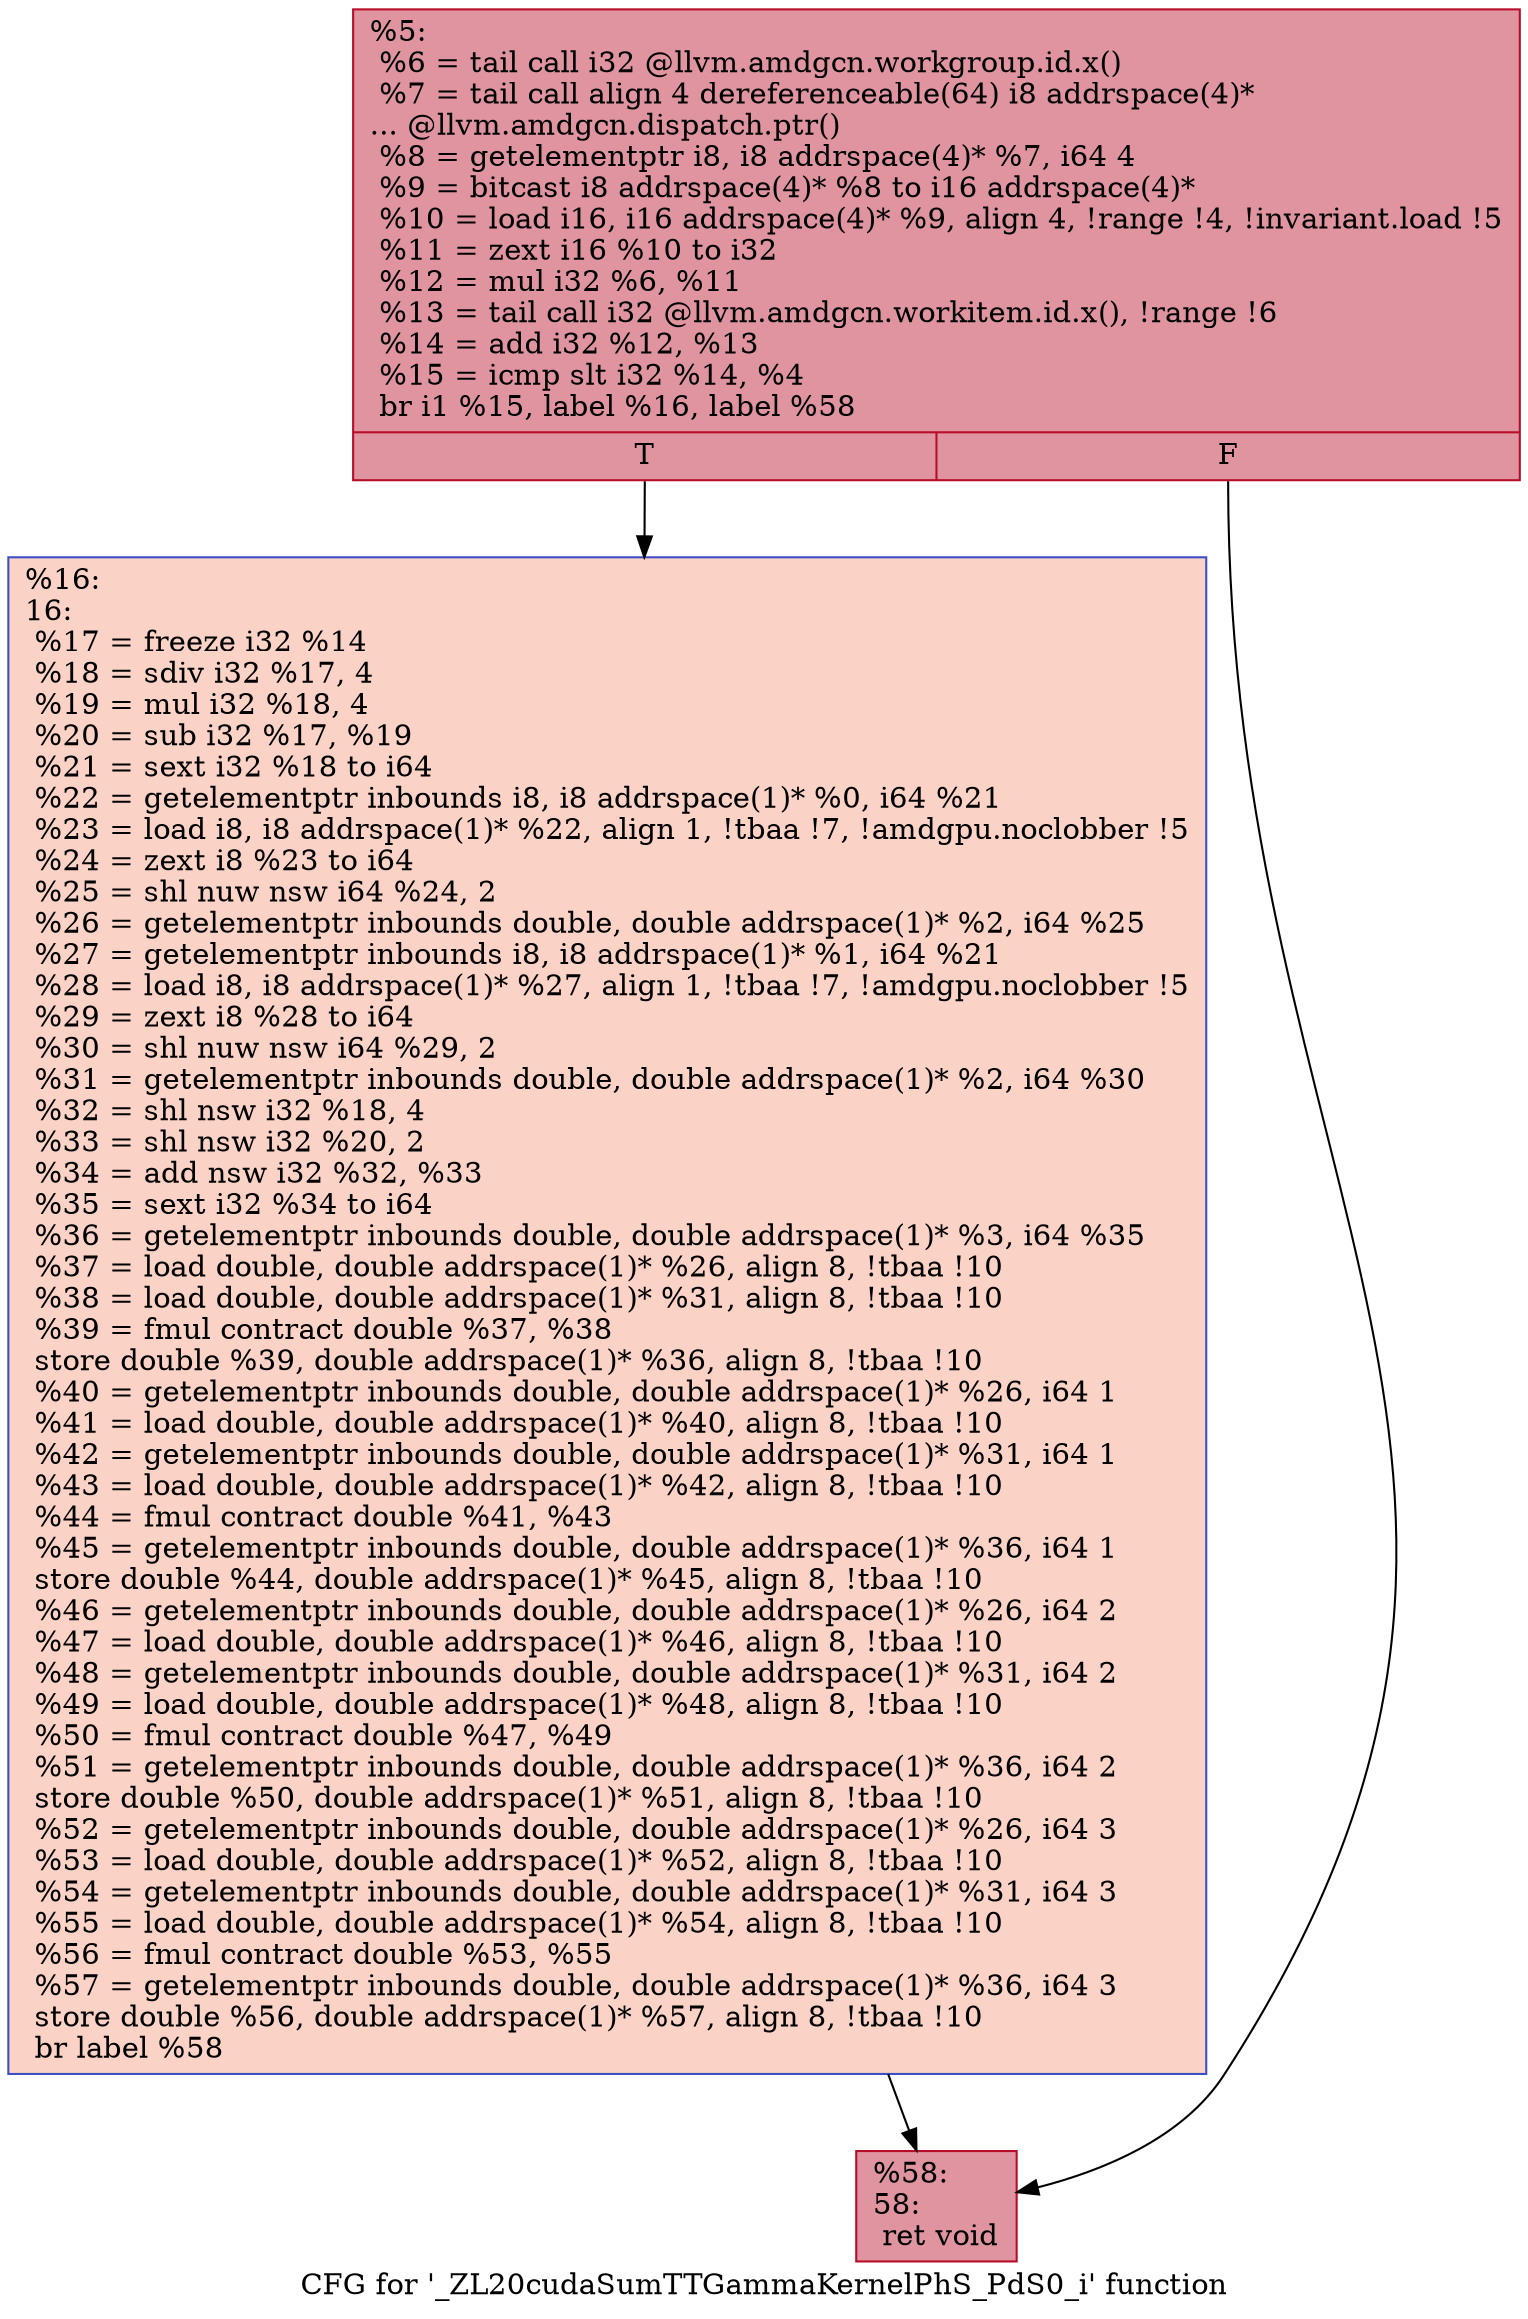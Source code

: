 digraph "CFG for '_ZL20cudaSumTTGammaKernelPhS_PdS0_i' function" {
	label="CFG for '_ZL20cudaSumTTGammaKernelPhS_PdS0_i' function";

	Node0x4c9daa0 [shape=record,color="#b70d28ff", style=filled, fillcolor="#b70d2870",label="{%5:\l  %6 = tail call i32 @llvm.amdgcn.workgroup.id.x()\l  %7 = tail call align 4 dereferenceable(64) i8 addrspace(4)*\l... @llvm.amdgcn.dispatch.ptr()\l  %8 = getelementptr i8, i8 addrspace(4)* %7, i64 4\l  %9 = bitcast i8 addrspace(4)* %8 to i16 addrspace(4)*\l  %10 = load i16, i16 addrspace(4)* %9, align 4, !range !4, !invariant.load !5\l  %11 = zext i16 %10 to i32\l  %12 = mul i32 %6, %11\l  %13 = tail call i32 @llvm.amdgcn.workitem.id.x(), !range !6\l  %14 = add i32 %12, %13\l  %15 = icmp slt i32 %14, %4\l  br i1 %15, label %16, label %58\l|{<s0>T|<s1>F}}"];
	Node0x4c9daa0:s0 -> Node0x4c9f970;
	Node0x4c9daa0:s1 -> Node0x4c9fa00;
	Node0x4c9f970 [shape=record,color="#3d50c3ff", style=filled, fillcolor="#f59c7d70",label="{%16:\l16:                                               \l  %17 = freeze i32 %14\l  %18 = sdiv i32 %17, 4\l  %19 = mul i32 %18, 4\l  %20 = sub i32 %17, %19\l  %21 = sext i32 %18 to i64\l  %22 = getelementptr inbounds i8, i8 addrspace(1)* %0, i64 %21\l  %23 = load i8, i8 addrspace(1)* %22, align 1, !tbaa !7, !amdgpu.noclobber !5\l  %24 = zext i8 %23 to i64\l  %25 = shl nuw nsw i64 %24, 2\l  %26 = getelementptr inbounds double, double addrspace(1)* %2, i64 %25\l  %27 = getelementptr inbounds i8, i8 addrspace(1)* %1, i64 %21\l  %28 = load i8, i8 addrspace(1)* %27, align 1, !tbaa !7, !amdgpu.noclobber !5\l  %29 = zext i8 %28 to i64\l  %30 = shl nuw nsw i64 %29, 2\l  %31 = getelementptr inbounds double, double addrspace(1)* %2, i64 %30\l  %32 = shl nsw i32 %18, 4\l  %33 = shl nsw i32 %20, 2\l  %34 = add nsw i32 %32, %33\l  %35 = sext i32 %34 to i64\l  %36 = getelementptr inbounds double, double addrspace(1)* %3, i64 %35\l  %37 = load double, double addrspace(1)* %26, align 8, !tbaa !10\l  %38 = load double, double addrspace(1)* %31, align 8, !tbaa !10\l  %39 = fmul contract double %37, %38\l  store double %39, double addrspace(1)* %36, align 8, !tbaa !10\l  %40 = getelementptr inbounds double, double addrspace(1)* %26, i64 1\l  %41 = load double, double addrspace(1)* %40, align 8, !tbaa !10\l  %42 = getelementptr inbounds double, double addrspace(1)* %31, i64 1\l  %43 = load double, double addrspace(1)* %42, align 8, !tbaa !10\l  %44 = fmul contract double %41, %43\l  %45 = getelementptr inbounds double, double addrspace(1)* %36, i64 1\l  store double %44, double addrspace(1)* %45, align 8, !tbaa !10\l  %46 = getelementptr inbounds double, double addrspace(1)* %26, i64 2\l  %47 = load double, double addrspace(1)* %46, align 8, !tbaa !10\l  %48 = getelementptr inbounds double, double addrspace(1)* %31, i64 2\l  %49 = load double, double addrspace(1)* %48, align 8, !tbaa !10\l  %50 = fmul contract double %47, %49\l  %51 = getelementptr inbounds double, double addrspace(1)* %36, i64 2\l  store double %50, double addrspace(1)* %51, align 8, !tbaa !10\l  %52 = getelementptr inbounds double, double addrspace(1)* %26, i64 3\l  %53 = load double, double addrspace(1)* %52, align 8, !tbaa !10\l  %54 = getelementptr inbounds double, double addrspace(1)* %31, i64 3\l  %55 = load double, double addrspace(1)* %54, align 8, !tbaa !10\l  %56 = fmul contract double %53, %55\l  %57 = getelementptr inbounds double, double addrspace(1)* %36, i64 3\l  store double %56, double addrspace(1)* %57, align 8, !tbaa !10\l  br label %58\l}"];
	Node0x4c9f970 -> Node0x4c9fa00;
	Node0x4c9fa00 [shape=record,color="#b70d28ff", style=filled, fillcolor="#b70d2870",label="{%58:\l58:                                               \l  ret void\l}"];
}

